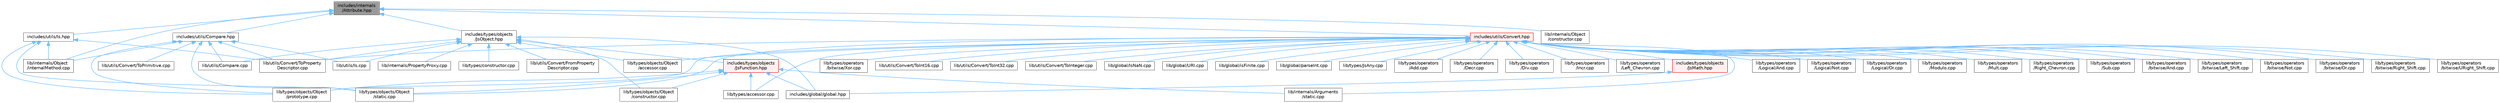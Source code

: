 digraph "includes/internals/Attribute.hpp"
{
 // LATEX_PDF_SIZE
  bgcolor="transparent";
  edge [fontname=Helvetica,fontsize=10,labelfontname=Helvetica,labelfontsize=10];
  node [fontname=Helvetica,fontsize=10,shape=box,height=0.2,width=0.4];
  Node1 [id="Node000001",label="includes/internals\l/Attribute.hpp",height=0.2,width=0.4,color="gray40", fillcolor="grey60", style="filled", fontcolor="black",tooltip=" "];
  Node1 -> Node2 [id="edge1_Node000001_Node000002",dir="back",color="steelblue1",style="solid",tooltip=" "];
  Node2 [id="Node000002",label="includes/types/objects\l/JsObject.hpp",height=0.2,width=0.4,color="grey40", fillcolor="white", style="filled",URL="$JsObject_8hpp.html",tooltip=" "];
  Node2 -> Node3 [id="edge2_Node000002_Node000003",dir="back",color="steelblue1",style="solid",tooltip=" "];
  Node3 [id="Node000003",label="includes/global/global.hpp",height=0.2,width=0.4,color="grey40", fillcolor="white", style="filled",URL="$global_8hpp.html",tooltip=" "];
  Node2 -> Node4 [id="edge3_Node000002_Node000004",dir="back",color="steelblue1",style="solid",tooltip=" "];
  Node4 [id="Node000004",label="includes/types/objects\l/JsFunction.hpp",height=0.2,width=0.4,color="red", fillcolor="#FFF0F0", style="filled",URL="$JsFunction_8hpp.html",tooltip=" "];
  Node4 -> Node3 [id="edge4_Node000004_Node000003",dir="back",color="steelblue1",style="solid",tooltip=" "];
  Node4 -> Node5 [id="edge5_Node000004_Node000005",dir="back",color="steelblue1",style="solid",tooltip=" "];
  Node5 [id="Node000005",label="lib/internals/Arguments\l/static.cpp",height=0.2,width=0.4,color="grey40", fillcolor="white", style="filled",URL="$internals_2Arguments_2static_8cpp.html",tooltip=" "];
  Node4 -> Node6 [id="edge6_Node000004_Node000006",dir="back",color="steelblue1",style="solid",tooltip=" "];
  Node6 [id="Node000006",label="lib/types/accessor.cpp",height=0.2,width=0.4,color="grey40", fillcolor="white", style="filled",URL="$types_2accessor_8cpp.html",tooltip=" "];
  Node4 -> Node8 [id="edge7_Node000004_Node000008",dir="back",color="steelblue1",style="solid",tooltip=" "];
  Node8 [id="Node000008",label="lib/types/objects/Object\l/constructor.cpp",height=0.2,width=0.4,color="grey40", fillcolor="white", style="filled",URL="$types_2objects_2Object_2constructor_8cpp.html",tooltip=" "];
  Node4 -> Node9 [id="edge8_Node000004_Node000009",dir="back",color="steelblue1",style="solid",tooltip=" "];
  Node9 [id="Node000009",label="lib/types/objects/Object\l/prototype.cpp",height=0.2,width=0.4,color="grey40", fillcolor="white", style="filled",URL="$prototype_8cpp.html",tooltip=" "];
  Node4 -> Node10 [id="edge9_Node000004_Node000010",dir="back",color="steelblue1",style="solid",tooltip=" "];
  Node10 [id="Node000010",label="lib/types/objects/Object\l/static.cpp",height=0.2,width=0.4,color="grey40", fillcolor="white", style="filled",URL="$types_2objects_2Object_2static_8cpp.html",tooltip=" "];
  Node2 -> Node11 [id="edge10_Node000002_Node000011",dir="back",color="steelblue1",style="solid",tooltip=" "];
  Node11 [id="Node000011",label="lib/internals/PropertyProxy.cpp",height=0.2,width=0.4,color="grey40", fillcolor="white", style="filled",URL="$PropertyProxy_8cpp.html",tooltip=" "];
  Node2 -> Node12 [id="edge11_Node000002_Node000012",dir="back",color="steelblue1",style="solid",tooltip=" "];
  Node12 [id="Node000012",label="lib/types/constructor.cpp",height=0.2,width=0.4,color="grey40", fillcolor="white", style="filled",URL="$types_2constructor_8cpp.html",tooltip=" "];
  Node2 -> Node13 [id="edge12_Node000002_Node000013",dir="back",color="steelblue1",style="solid",tooltip=" "];
  Node13 [id="Node000013",label="lib/types/objects/Object\l/accessor.cpp",height=0.2,width=0.4,color="grey40", fillcolor="white", style="filled",URL="$types_2objects_2Object_2accessor_8cpp.html",tooltip=" "];
  Node2 -> Node8 [id="edge13_Node000002_Node000008",dir="back",color="steelblue1",style="solid",tooltip=" "];
  Node2 -> Node14 [id="edge14_Node000002_Node000014",dir="back",color="steelblue1",style="solid",tooltip=" "];
  Node14 [id="Node000014",label="lib/utils/Compare.cpp",height=0.2,width=0.4,color="grey40", fillcolor="white", style="filled",URL="$Compare_8cpp.html",tooltip=" "];
  Node2 -> Node15 [id="edge15_Node000002_Node000015",dir="back",color="steelblue1",style="solid",tooltip=" "];
  Node15 [id="Node000015",label="lib/utils/Convert/FromProperty\lDescriptor.cpp",height=0.2,width=0.4,color="grey40", fillcolor="white", style="filled",URL="$FromPropertyDescriptor_8cpp.html",tooltip=" "];
  Node2 -> Node16 [id="edge16_Node000002_Node000016",dir="back",color="steelblue1",style="solid",tooltip=" "];
  Node16 [id="Node000016",label="lib/utils/Convert/ToProperty\lDescriptor.cpp",height=0.2,width=0.4,color="grey40", fillcolor="white", style="filled",URL="$ToPropertyDescriptor_8cpp.html",tooltip=" "];
  Node2 -> Node17 [id="edge17_Node000002_Node000017",dir="back",color="steelblue1",style="solid",tooltip=" "];
  Node17 [id="Node000017",label="lib/utils/Is.cpp",height=0.2,width=0.4,color="grey40", fillcolor="white", style="filled",URL="$Is_8cpp.html",tooltip=" "];
  Node1 -> Node18 [id="edge18_Node000001_Node000018",dir="back",color="steelblue1",style="solid",tooltip=" "];
  Node18 [id="Node000018",label="includes/utils/Compare.hpp",height=0.2,width=0.4,color="grey40", fillcolor="white", style="filled",URL="$Compare_8hpp.html",tooltip=" "];
  Node18 -> Node19 [id="edge19_Node000018_Node000019",dir="back",color="steelblue1",style="solid",tooltip=" "];
  Node19 [id="Node000019",label="lib/internals/Object\l/internalMethod.cpp",height=0.2,width=0.4,color="grey40", fillcolor="white", style="filled",URL="$internalMethod_8cpp.html",tooltip=" "];
  Node18 -> Node9 [id="edge20_Node000018_Node000009",dir="back",color="steelblue1",style="solid",tooltip=" "];
  Node18 -> Node10 [id="edge21_Node000018_Node000010",dir="back",color="steelblue1",style="solid",tooltip=" "];
  Node18 -> Node14 [id="edge22_Node000018_Node000014",dir="back",color="steelblue1",style="solid",tooltip=" "];
  Node18 -> Node20 [id="edge23_Node000018_Node000020",dir="back",color="steelblue1",style="solid",tooltip=" "];
  Node20 [id="Node000020",label="lib/utils/Convert/ToPrimitive.cpp",height=0.2,width=0.4,color="grey40", fillcolor="white", style="filled",URL="$ToPrimitive_8cpp.html",tooltip=" "];
  Node18 -> Node16 [id="edge24_Node000018_Node000016",dir="back",color="steelblue1",style="solid",tooltip=" "];
  Node18 -> Node17 [id="edge25_Node000018_Node000017",dir="back",color="steelblue1",style="solid",tooltip=" "];
  Node1 -> Node21 [id="edge26_Node000001_Node000021",dir="back",color="steelblue1",style="solid",tooltip=" "];
  Node21 [id="Node000021",label="includes/utils/Convert.hpp",height=0.2,width=0.4,color="red", fillcolor="#FFF0F0", style="filled",URL="$Convert_8hpp.html",tooltip=" "];
  Node21 -> Node22 [id="edge27_Node000021_Node000022",dir="back",color="steelblue1",style="solid",tooltip=" "];
  Node22 [id="Node000022",label="includes/types/objects\l/JsMath.hpp",height=0.2,width=0.4,color="red", fillcolor="#FFF0F0", style="filled",URL="$JsMath_8hpp.html",tooltip=" "];
  Node22 -> Node3 [id="edge28_Node000022_Node000003",dir="back",color="steelblue1",style="solid",tooltip=" "];
  Node21 -> Node24 [id="edge29_Node000021_Node000024",dir="back",color="steelblue1",style="solid",tooltip=" "];
  Node24 [id="Node000024",label="lib/global/IsNaN.cpp",height=0.2,width=0.4,color="grey40", fillcolor="white", style="filled",URL="$IsNaN_8cpp.html",tooltip=" "];
  Node21 -> Node25 [id="edge30_Node000021_Node000025",dir="back",color="steelblue1",style="solid",tooltip=" "];
  Node25 [id="Node000025",label="lib/global/URI.cpp",height=0.2,width=0.4,color="grey40", fillcolor="white", style="filled",URL="$URI_8cpp.html",tooltip=" "];
  Node21 -> Node26 [id="edge31_Node000021_Node000026",dir="back",color="steelblue1",style="solid",tooltip=" "];
  Node26 [id="Node000026",label="lib/global/isFinite.cpp",height=0.2,width=0.4,color="grey40", fillcolor="white", style="filled",URL="$isFinite_8cpp.html",tooltip=" "];
  Node21 -> Node27 [id="edge32_Node000021_Node000027",dir="back",color="steelblue1",style="solid",tooltip=" "];
  Node27 [id="Node000027",label="lib/global/parseInt.cpp",height=0.2,width=0.4,color="grey40", fillcolor="white", style="filled",URL="$parseInt_8cpp.html",tooltip=" "];
  Node21 -> Node5 [id="edge33_Node000021_Node000005",dir="back",color="steelblue1",style="solid",tooltip=" "];
  Node21 -> Node28 [id="edge34_Node000021_Node000028",dir="back",color="steelblue1",style="solid",tooltip=" "];
  Node28 [id="Node000028",label="lib/types/JsAny.cpp",height=0.2,width=0.4,color="grey40", fillcolor="white", style="filled",URL="$JsAny_8cpp.html",tooltip=" "];
  Node21 -> Node6 [id="edge35_Node000021_Node000006",dir="back",color="steelblue1",style="solid",tooltip=" "];
  Node21 -> Node13 [id="edge36_Node000021_Node000013",dir="back",color="steelblue1",style="solid",tooltip=" "];
  Node21 -> Node9 [id="edge37_Node000021_Node000009",dir="back",color="steelblue1",style="solid",tooltip=" "];
  Node21 -> Node10 [id="edge38_Node000021_Node000010",dir="back",color="steelblue1",style="solid",tooltip=" "];
  Node21 -> Node29 [id="edge39_Node000021_Node000029",dir="back",color="steelblue1",style="solid",tooltip=" "];
  Node29 [id="Node000029",label="lib/types/operators\l/Add.cpp",height=0.2,width=0.4,color="grey40", fillcolor="white", style="filled",URL="$Add_8cpp.html",tooltip=" "];
  Node21 -> Node30 [id="edge40_Node000021_Node000030",dir="back",color="steelblue1",style="solid",tooltip=" "];
  Node30 [id="Node000030",label="lib/types/operators\l/Decr.cpp",height=0.2,width=0.4,color="grey40", fillcolor="white", style="filled",URL="$Decr_8cpp.html",tooltip=" "];
  Node21 -> Node31 [id="edge41_Node000021_Node000031",dir="back",color="steelblue1",style="solid",tooltip=" "];
  Node31 [id="Node000031",label="lib/types/operators\l/Div.cpp",height=0.2,width=0.4,color="grey40", fillcolor="white", style="filled",URL="$Div_8cpp.html",tooltip=" "];
  Node21 -> Node32 [id="edge42_Node000021_Node000032",dir="back",color="steelblue1",style="solid",tooltip=" "];
  Node32 [id="Node000032",label="lib/types/operators\l/Incr.cpp",height=0.2,width=0.4,color="grey40", fillcolor="white", style="filled",URL="$Incr_8cpp.html",tooltip=" "];
  Node21 -> Node33 [id="edge43_Node000021_Node000033",dir="back",color="steelblue1",style="solid",tooltip=" "];
  Node33 [id="Node000033",label="lib/types/operators\l/Left_Chevron.cpp",height=0.2,width=0.4,color="grey40", fillcolor="white", style="filled",URL="$Left__Chevron_8cpp.html",tooltip=" "];
  Node21 -> Node34 [id="edge44_Node000021_Node000034",dir="back",color="steelblue1",style="solid",tooltip=" "];
  Node34 [id="Node000034",label="lib/types/operators\l/Logical/And.cpp",height=0.2,width=0.4,color="grey40", fillcolor="white", style="filled",URL="$Logical_2And_8cpp.html",tooltip=" "];
  Node21 -> Node35 [id="edge45_Node000021_Node000035",dir="back",color="steelblue1",style="solid",tooltip=" "];
  Node35 [id="Node000035",label="lib/types/operators\l/Logical/Not.cpp",height=0.2,width=0.4,color="grey40", fillcolor="white", style="filled",URL="$Logical_2Not_8cpp.html",tooltip=" "];
  Node21 -> Node36 [id="edge46_Node000021_Node000036",dir="back",color="steelblue1",style="solid",tooltip=" "];
  Node36 [id="Node000036",label="lib/types/operators\l/Logical/Or.cpp",height=0.2,width=0.4,color="grey40", fillcolor="white", style="filled",URL="$Logical_2Or_8cpp.html",tooltip=" "];
  Node21 -> Node37 [id="edge47_Node000021_Node000037",dir="back",color="steelblue1",style="solid",tooltip=" "];
  Node37 [id="Node000037",label="lib/types/operators\l/Modulo.cpp",height=0.2,width=0.4,color="grey40", fillcolor="white", style="filled",URL="$Modulo_8cpp.html",tooltip=" "];
  Node21 -> Node38 [id="edge48_Node000021_Node000038",dir="back",color="steelblue1",style="solid",tooltip=" "];
  Node38 [id="Node000038",label="lib/types/operators\l/Mult.cpp",height=0.2,width=0.4,color="grey40", fillcolor="white", style="filled",URL="$Mult_8cpp.html",tooltip=" "];
  Node21 -> Node39 [id="edge49_Node000021_Node000039",dir="back",color="steelblue1",style="solid",tooltip=" "];
  Node39 [id="Node000039",label="lib/types/operators\l/Right_Chevron.cpp",height=0.2,width=0.4,color="grey40", fillcolor="white", style="filled",URL="$Right__Chevron_8cpp.html",tooltip=" "];
  Node21 -> Node40 [id="edge50_Node000021_Node000040",dir="back",color="steelblue1",style="solid",tooltip=" "];
  Node40 [id="Node000040",label="lib/types/operators\l/Sub.cpp",height=0.2,width=0.4,color="grey40", fillcolor="white", style="filled",URL="$Sub_8cpp.html",tooltip=" "];
  Node21 -> Node41 [id="edge51_Node000021_Node000041",dir="back",color="steelblue1",style="solid",tooltip=" "];
  Node41 [id="Node000041",label="lib/types/operators\l/bitwise/And.cpp",height=0.2,width=0.4,color="grey40", fillcolor="white", style="filled",URL="$bitwise_2And_8cpp.html",tooltip=" "];
  Node21 -> Node42 [id="edge52_Node000021_Node000042",dir="back",color="steelblue1",style="solid",tooltip=" "];
  Node42 [id="Node000042",label="lib/types/operators\l/bitwise/Left_Shift.cpp",height=0.2,width=0.4,color="grey40", fillcolor="white", style="filled",URL="$Left__Shift_8cpp.html",tooltip=" "];
  Node21 -> Node43 [id="edge53_Node000021_Node000043",dir="back",color="steelblue1",style="solid",tooltip=" "];
  Node43 [id="Node000043",label="lib/types/operators\l/bitwise/Not.cpp",height=0.2,width=0.4,color="grey40", fillcolor="white", style="filled",URL="$bitwise_2Not_8cpp.html",tooltip=" "];
  Node21 -> Node44 [id="edge54_Node000021_Node000044",dir="back",color="steelblue1",style="solid",tooltip=" "];
  Node44 [id="Node000044",label="lib/types/operators\l/bitwise/Or.cpp",height=0.2,width=0.4,color="grey40", fillcolor="white", style="filled",URL="$bitwise_2Or_8cpp.html",tooltip=" "];
  Node21 -> Node45 [id="edge55_Node000021_Node000045",dir="back",color="steelblue1",style="solid",tooltip=" "];
  Node45 [id="Node000045",label="lib/types/operators\l/bitwise/Right_Shift.cpp",height=0.2,width=0.4,color="grey40", fillcolor="white", style="filled",URL="$Right__Shift_8cpp.html",tooltip=" "];
  Node21 -> Node46 [id="edge56_Node000021_Node000046",dir="back",color="steelblue1",style="solid",tooltip=" "];
  Node46 [id="Node000046",label="lib/types/operators\l/bitwise/URight_Shift.cpp",height=0.2,width=0.4,color="grey40", fillcolor="white", style="filled",URL="$URight__Shift_8cpp.html",tooltip=" "];
  Node21 -> Node47 [id="edge57_Node000021_Node000047",dir="back",color="steelblue1",style="solid",tooltip=" "];
  Node47 [id="Node000047",label="lib/types/operators\l/bitwise/Xor.cpp",height=0.2,width=0.4,color="grey40", fillcolor="white", style="filled",URL="$Xor_8cpp.html",tooltip=" "];
  Node21 -> Node48 [id="edge58_Node000021_Node000048",dir="back",color="steelblue1",style="solid",tooltip=" "];
  Node48 [id="Node000048",label="lib/utils/Convert/ToInt16.cpp",height=0.2,width=0.4,color="grey40", fillcolor="white", style="filled",URL="$ToInt16_8cpp.html",tooltip=" "];
  Node21 -> Node49 [id="edge59_Node000021_Node000049",dir="back",color="steelblue1",style="solid",tooltip=" "];
  Node49 [id="Node000049",label="lib/utils/Convert/ToInt32.cpp",height=0.2,width=0.4,color="grey40", fillcolor="white", style="filled",URL="$ToInt32_8cpp.html",tooltip=" "];
  Node21 -> Node50 [id="edge60_Node000021_Node000050",dir="back",color="steelblue1",style="solid",tooltip=" "];
  Node50 [id="Node000050",label="lib/utils/Convert/ToInteger.cpp",height=0.2,width=0.4,color="grey40", fillcolor="white", style="filled",URL="$ToInteger_8cpp.html",tooltip=" "];
  Node21 -> Node16 [id="edge61_Node000021_Node000016",dir="back",color="steelblue1",style="solid",tooltip=" "];
  Node1 -> Node52 [id="edge62_Node000001_Node000052",dir="back",color="steelblue1",style="solid",tooltip=" "];
  Node52 [id="Node000052",label="includes/utils/Is.hpp",height=0.2,width=0.4,color="grey40", fillcolor="white", style="filled",URL="$Is_8hpp.html",tooltip=" "];
  Node52 -> Node19 [id="edge63_Node000052_Node000019",dir="back",color="steelblue1",style="solid",tooltip=" "];
  Node52 -> Node9 [id="edge64_Node000052_Node000009",dir="back",color="steelblue1",style="solid",tooltip=" "];
  Node52 -> Node10 [id="edge65_Node000052_Node000010",dir="back",color="steelblue1",style="solid",tooltip=" "];
  Node52 -> Node16 [id="edge66_Node000052_Node000016",dir="back",color="steelblue1",style="solid",tooltip=" "];
  Node1 -> Node53 [id="edge67_Node000001_Node000053",dir="back",color="steelblue1",style="solid",tooltip=" "];
  Node53 [id="Node000053",label="lib/internals/Object\l/constructor.cpp",height=0.2,width=0.4,color="grey40", fillcolor="white", style="filled",URL="$internals_2Object_2constructor_8cpp.html",tooltip=" "];
  Node1 -> Node19 [id="edge68_Node000001_Node000019",dir="back",color="steelblue1",style="solid",tooltip=" "];
}
